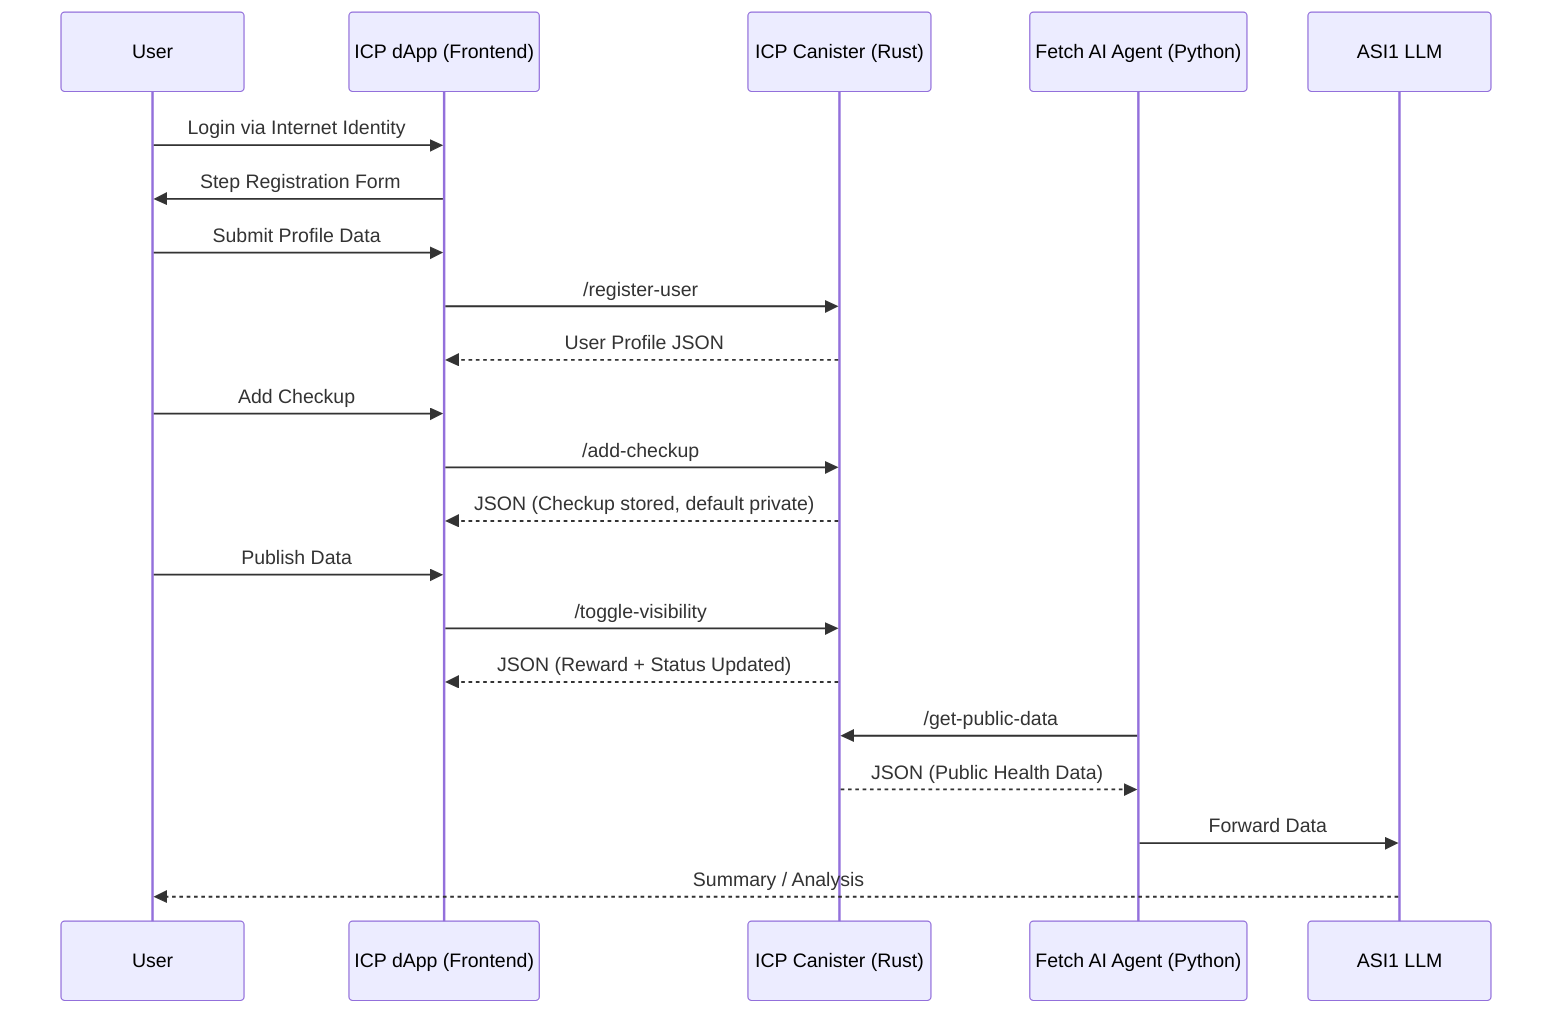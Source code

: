 sequenceDiagram
    participant User
    participant dApp as ICP dApp (Frontend)
    participant Canister as ICP Canister (Rust)
    participant FetchAI as Fetch AI Agent (Python)
    participant ASI1 as ASI1 LLM

    User->>dApp: Login via Internet Identity
    dApp->>User: Step Registration Form
    User->>dApp: Submit Profile Data
    dApp->>Canister: /register-user
    Canister-->>dApp: User Profile JSON

    User->>dApp: Add Checkup
    dApp->>Canister: /add-checkup
    Canister-->>dApp: JSON (Checkup stored, default private)

    User->>dApp: Publish Data
    dApp->>Canister: /toggle-visibility
    Canister-->>dApp: JSON (Reward + Status Updated)

    FetchAI->>Canister: /get-public-data
    Canister-->>FetchAI: JSON (Public Health Data)
    FetchAI->>ASI1: Forward Data
    ASI1-->>User: Summary / Analysis